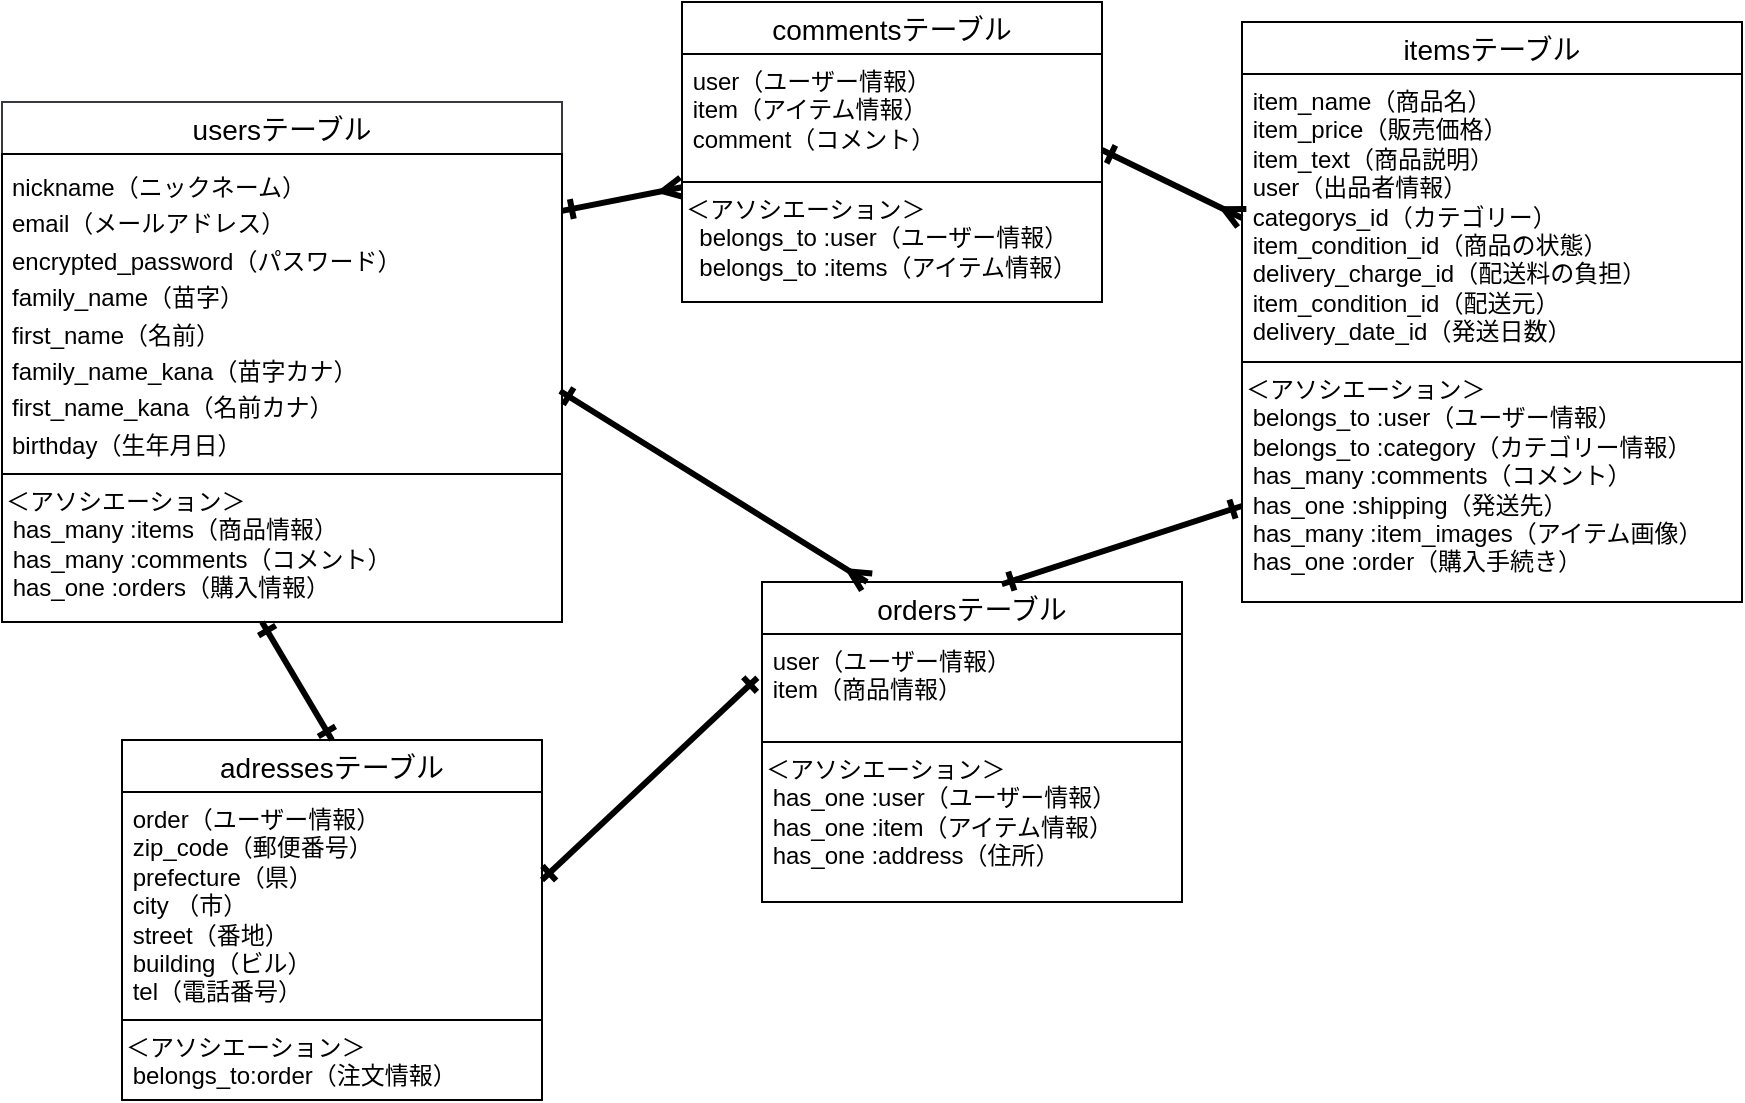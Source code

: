 <mxfile>
    <diagram id="itxwUqQJcCrAALwELdxe" name="ページ1">
        <mxGraphModel dx="447" dy="468" grid="1" gridSize="10" guides="1" tooltips="1" connect="1" arrows="1" fold="1" page="1" pageScale="1" pageWidth="2000" pageHeight="1500" background="#ffffff" math="0" shadow="0">
            <root>
                <mxCell id="0"/>
                <mxCell id="1" parent="0"/>
                <mxCell id="47" style="edgeStyle=none;html=1;strokeWidth=3;endArrow=ERmany;endFill=0;startArrow=ERone;startFill=0;strokeColor=#000000;" parent="1" edge="1">
                    <mxGeometry relative="1" as="geometry">
                        <mxPoint x="410" y="344.459" as="sourcePoint"/>
                        <mxPoint x="470" y="332.656" as="targetPoint"/>
                    </mxGeometry>
                </mxCell>
                <mxCell id="2" value="usersテーブル" style="swimlane;fontStyle=0;childLayout=stackLayout;horizontal=1;startSize=26;horizontalStack=0;resizeParent=1;resizeParentMax=0;resizeLast=0;collapsible=1;marginBottom=0;align=center;fontSize=14;fillColor=#FFFFFF;strokeColor=#36393d;fontColor=#000000;" parent="1" vertex="1">
                    <mxGeometry x="130" y="290" width="280" height="260" as="geometry"/>
                </mxCell>
                <mxCell id="75" value="&lt;table style=&quot;&quot; class=&quot;simple-table&quot; id=&quot;9bd185af-1321-4c39-ab8a-a43b24b46830&quot;&gt;&lt;tbody&gt;&lt;tr id=&quot;a2c3a442-52ed-4d08-809d-d97ec05c8d3c&quot;&gt;&lt;td style=&quot;width: 248px;&quot; class=&quot;&quot; id=&quot;:SyN&quot;&gt;nickname（ニックネーム）&lt;/td&gt;&lt;/tr&gt;&lt;tr id=&quot;347a06f4-fe62-43ce-8f1f-9031ac4db5f0&quot;&gt;&lt;td style=&quot;width: 248px;&quot; class=&quot;&quot; id=&quot;:SyN&quot;&gt;email（メールアドレス）&lt;/td&gt;&lt;/tr&gt;&lt;tr id=&quot;c9671967-ed56-4b54-a96a-01b75f40e549&quot;&gt;&lt;td style=&quot;width: 248px;&quot; class=&quot;&quot; id=&quot;:SyN&quot;&gt;encrypted_password（パスワード）&lt;/td&gt;&lt;/tr&gt;&lt;tr id=&quot;ae64fb5e-827f-4219-a7c3-fcb88f4b489c&quot;&gt;&lt;td style=&quot;width: 248px;&quot; class=&quot;&quot; id=&quot;:SyN&quot;&gt;family_name（苗字）&lt;/td&gt;&lt;/tr&gt;&lt;tr id=&quot;817beb4f-c22e-435a-bb0d-8ec43aee03ff&quot;&gt;&lt;td style=&quot;width: 248px;&quot; class=&quot;&quot; id=&quot;:SyN&quot;&gt;first_name（名前）&lt;/td&gt;&lt;/tr&gt;&lt;tr id=&quot;5f4b0c21-7f36-498a-b97f-b03def7bd669&quot;&gt;&lt;td style=&quot;width: 248px;&quot; class=&quot;&quot; id=&quot;:SyN&quot;&gt;family_name_kana（苗字カナ）&lt;/td&gt;&lt;/tr&gt;&lt;tr id=&quot;3c18e8ee-b369-42ff-94bb-101354c91507&quot;&gt;&lt;td style=&quot;width: 248px;&quot; class=&quot;&quot; id=&quot;:SyN&quot;&gt;first_name_kana（名前カナ）&lt;/td&gt;&lt;/tr&gt;&lt;tr id=&quot;883e62f7-6aa8-416e-98df-8fdb998d4b7d&quot;&gt;&lt;td style=&quot;width: 248px;&quot; class=&quot;&quot; id=&quot;:SyN&quot;&gt;birthday（生年月日）&lt;/td&gt;&lt;/tr&gt;&lt;/tbody&gt;&lt;/table&gt;" style="text;whiteSpace=wrap;html=1;align=left;fillColor=#FFFFFF;fontColor=#000000;strokeColor=#000000;" parent="2" vertex="1">
                    <mxGeometry y="26" width="280" height="160" as="geometry"/>
                </mxCell>
                <mxCell id="8" value="&lt;div&gt;＜アソシエーション＞&lt;/div&gt;&lt;div&gt;&amp;nbsp;has_many :items（商品情報）&lt;/div&gt;&lt;div&gt;&amp;nbsp;has_many :comments（コメント）&lt;/div&gt;&lt;div&gt;&amp;nbsp;has_one :orders（購入情報）&lt;/div&gt;" style="text;whiteSpace=wrap;html=1;align=left;fillColor=#FFFFFF;fontColor=#000000;strokeColor=#000000;" parent="2" vertex="1">
                    <mxGeometry y="186" width="280" height="74" as="geometry"/>
                </mxCell>
                <mxCell id="9" value="itemsテーブル" style="swimlane;fontStyle=0;childLayout=stackLayout;horizontal=1;startSize=26;horizontalStack=0;resizeParent=1;resizeParentMax=0;resizeLast=0;collapsible=1;marginBottom=0;align=center;fontSize=14;labelBackgroundColor=none;fillColor=#FFFFFF;strokeColor=#000000;fontColor=#000000;" parent="1" vertex="1">
                    <mxGeometry x="750" y="250" width="250" height="290" as="geometry"/>
                </mxCell>
                <mxCell id="13" value="&amp;nbsp;item_name（商品名）&lt;br&gt;&amp;nbsp;item_price（販売価格）&lt;br&gt;&amp;nbsp;item_text（商品説明）&lt;br&gt;&amp;nbsp;user（出品者情報）&lt;br&gt;&amp;nbsp;categorys_id（カテゴリー）&lt;br&gt;&amp;nbsp;item_condition_id（商品の状態）&lt;br&gt;&amp;nbsp;delivery_charge_id（配送料の負担）&lt;br&gt;&amp;nbsp;item_condition_id（配送元）&lt;br&gt;&amp;nbsp;delivery_date_id（発送日数）" style="text;whiteSpace=wrap;html=1;fillColor=#FFFFFF;fontColor=#000000;strokeColor=#000000;" parent="9" vertex="1">
                    <mxGeometry y="26" width="250" height="144" as="geometry"/>
                </mxCell>
                <mxCell id="15" value="＜アソシエーション＞&#10; belongs_to :user（ユーザー情報）&#10; belongs_to :category（カテゴリー情報）&#10; has_many :comments（コメント）&#10; has_one :shipping（発送先）&#10; has_many :item_images（アイテム画像）&#10; has_one :order（購入手続き）" style="text;whiteSpace=wrap;html=1;fillColor=#FFFFFF;fontColor=#000000;strokeColor=#000000;" parent="9" vertex="1">
                    <mxGeometry y="170" width="250" height="120" as="geometry"/>
                </mxCell>
                <mxCell id="28" value="commentsテーブル" style="swimlane;fontStyle=0;childLayout=stackLayout;horizontal=1;startSize=26;horizontalStack=0;resizeParent=1;resizeParentMax=0;resizeLast=0;collapsible=1;marginBottom=0;align=center;fontSize=14;labelBackgroundColor=none;fillColor=#FFFFFF;fontColor=#000000;strokeColor=#000000;" parent="1" vertex="1">
                    <mxGeometry x="470" y="240" width="210" height="150" as="geometry"/>
                </mxCell>
                <mxCell id="29" value="&amp;nbsp;user（ユーザー情報）&amp;nbsp;&lt;br&gt;&lt;table class=&quot;simple-table&quot; id=&quot;c509d5a9-f7ad-4049-bf6b-777b817cd967&quot;&gt;&lt;/table&gt;&amp;nbsp;item（アイテム情報）&lt;table class=&quot;simple-table&quot; id=&quot;c509d5a9-f7ad-4049-bf6b-777b817cd967&quot;&gt;&lt;/table&gt;&amp;nbsp;comment（コメント）&lt;table class=&quot;simple-table&quot; id=&quot;c509d5a9-f7ad-4049-bf6b-777b817cd967&quot;&gt;&lt;/table&gt;" style="text;whiteSpace=wrap;html=1;fontColor=#000000;fillColor=#FFFFFF;strokeColor=#000000;" parent="28" vertex="1">
                    <mxGeometry y="26" width="210" height="64" as="geometry"/>
                </mxCell>
                <mxCell id="30" value="&lt;div&gt;＜アソシエーション＞&lt;/div&gt;&lt;div&gt;&amp;nbsp; belongs_to :user（ユーザー情報）&amp;nbsp;&lt;/div&gt;&lt;div&gt;&amp;nbsp; belongs_to :items（アイテム情報）&lt;/div&gt;" style="text;whiteSpace=wrap;html=1;fontColor=#000000;fillColor=#FFFFFF;strokeColor=#000000;" parent="28" vertex="1">
                    <mxGeometry y="90" width="210" height="60" as="geometry"/>
                </mxCell>
                <mxCell id="32" value="ordersテーブル" style="swimlane;fontStyle=0;childLayout=stackLayout;horizontal=1;startSize=26;horizontalStack=0;resizeParent=1;resizeParentMax=0;resizeLast=0;collapsible=1;marginBottom=0;align=center;fontSize=14;labelBackgroundColor=none;fillColor=#FFFFFF;fontColor=#000000;strokeColor=#000000;" parent="1" vertex="1">
                    <mxGeometry x="510" y="530" width="210" height="160" as="geometry"/>
                </mxCell>
                <mxCell id="33" value="&lt;div&gt;&amp;nbsp;user（ユーザー情報）&lt;/div&gt;&lt;div&gt;&amp;nbsp;item（商品情報）&lt;/div&gt;" style="text;whiteSpace=wrap;html=1;fillColor=#FFFFFF;fontColor=#000000;strokeColor=#000000;" parent="32" vertex="1">
                    <mxGeometry y="26" width="210" height="54" as="geometry"/>
                </mxCell>
                <mxCell id="42" value="&lt;div&gt;＜アソシエーション＞&lt;/div&gt;&lt;div&gt;&amp;nbsp;has_one :user（ユーザー情報）&lt;/div&gt;&lt;div&gt;&amp;nbsp;has_one :item（アイテム情報）&lt;br&gt;&amp;nbsp;has_one :address（住所）&lt;/div&gt;" style="text;whiteSpace=wrap;html=1;fillColor=#FFFFFF;fontColor=#000000;strokeColor=#000000;" parent="32" vertex="1">
                    <mxGeometry y="80" width="210" height="80" as="geometry"/>
                </mxCell>
                <mxCell id="48" style="edgeStyle=none;html=1;strokeWidth=3;endArrow=ERmany;endFill=0;startArrow=ERone;startFill=0;strokeColor=#000000;exitX=1;exitY=0.25;exitDx=0;exitDy=0;entryX=0.25;entryY=0;entryDx=0;entryDy=0;" parent="1" target="32" edge="1">
                    <mxGeometry relative="1" as="geometry">
                        <mxPoint x="409" y="434.5" as="sourcePoint"/>
                        <mxPoint x="571.95" y="533" as="targetPoint"/>
                    </mxGeometry>
                </mxCell>
                <mxCell id="49" style="edgeStyle=none;html=1;strokeWidth=3;endArrow=ERmany;endFill=0;startArrow=ERone;startFill=0;entryX=0;entryY=0.5;entryDx=0;entryDy=0;strokeColor=#000000;exitX=1;exitY=0.75;exitDx=0;exitDy=0;" parent="1" source="29" target="13" edge="1">
                    <mxGeometry relative="1" as="geometry">
                        <mxPoint x="690" y="210" as="sourcePoint"/>
                        <mxPoint x="535.271" y="160" as="targetPoint"/>
                    </mxGeometry>
                </mxCell>
                <mxCell id="54" style="edgeStyle=none;html=1;strokeWidth=3;startArrow=ERone;startFill=0;endArrow=ERone;endFill=0;strokeColor=#000000;exitX=0.571;exitY=0.007;exitDx=0;exitDy=0;exitPerimeter=0;entryX=0;entryY=0.6;entryDx=0;entryDy=0;entryPerimeter=0;" parent="1" source="32" target="15" edge="1">
                    <mxGeometry relative="1" as="geometry">
                        <mxPoint x="670" y="591" as="sourcePoint"/>
                        <mxPoint x="750" y="501" as="targetPoint"/>
                    </mxGeometry>
                </mxCell>
                <mxCell id="58" value="adressesテーブル" style="swimlane;fontStyle=0;childLayout=stackLayout;horizontal=1;startSize=26;horizontalStack=0;resizeParent=1;resizeParentMax=0;resizeLast=0;collapsible=1;marginBottom=0;align=center;fontSize=14;labelBackgroundColor=none;fillColor=#FFFFFF;fontColor=#000000;strokeColor=#000000;" parent="1" vertex="1">
                    <mxGeometry x="190" y="609" width="210" height="140" as="geometry"/>
                </mxCell>
                <mxCell id="59" value="&lt;div&gt;&amp;nbsp;order（ユーザー情報）&lt;/div&gt;&lt;div&gt;&amp;nbsp;zip_code（郵便番号）&amp;nbsp;&lt;/div&gt;&lt;div&gt;&amp;nbsp;prefecture（県）&lt;br&gt;&lt;/div&gt;&lt;div&gt;&amp;nbsp;city&amp;nbsp;（市）&lt;/div&gt;&lt;div&gt;&amp;nbsp;street（番地）&lt;br&gt;&lt;/div&gt;&lt;div&gt;&amp;nbsp;building（ビル）&lt;/div&gt;&lt;div&gt;&amp;nbsp;tel（電話番号）&lt;/div&gt;" style="text;whiteSpace=wrap;html=1;fillColor=#FFFFFF;fontColor=#000000;strokeColor=#000000;" parent="58" vertex="1">
                    <mxGeometry y="26" width="210" height="114" as="geometry"/>
                </mxCell>
                <mxCell id="61" style="edgeStyle=none;html=1;exitX=0.5;exitY=0;exitDx=0;exitDy=0;strokeWidth=3;startArrow=ERone;startFill=0;endArrow=ERone;endFill=0;strokeColor=#000000;entryX=0.25;entryY=1;entryDx=0;entryDy=0;" parent="58" source="58" edge="1">
                    <mxGeometry relative="1" as="geometry">
                        <mxPoint x="90" y="151" as="sourcePoint"/>
                        <mxPoint x="70" y="-59" as="targetPoint"/>
                    </mxGeometry>
                </mxCell>
                <mxCell id="62" style="edgeStyle=none;html=1;strokeWidth=3;startArrow=ERone;startFill=0;endArrow=ERone;endFill=0;strokeColor=#000000;entryX=-0.011;entryY=0.405;entryDx=0;entryDy=0;entryPerimeter=0;exitX=1;exitY=0.5;exitDx=0;exitDy=0;" parent="1" source="58" target="33" edge="1">
                    <mxGeometry relative="1" as="geometry">
                        <mxPoint x="460" y="690" as="sourcePoint"/>
                        <mxPoint x="383.168" y="770" as="targetPoint"/>
                    </mxGeometry>
                </mxCell>
                <mxCell id="60" value="&lt;div&gt;＜アソシエーション＞&lt;/div&gt;&lt;div&gt;&amp;nbsp;belongs_to:order（注文情報）&lt;/div&gt;" style="text;whiteSpace=wrap;html=1;fillColor=#FFFFFF;fontColor=#000000;strokeColor=#000000;" parent="1" vertex="1">
                    <mxGeometry x="190" y="749" width="210" height="40" as="geometry"/>
                </mxCell>
                <mxCell id="63" style="edgeStyle=none;html=1;exitX=0.5;exitY=1;exitDx=0;exitDy=0;" parent="1" source="59" target="60" edge="1">
                    <mxGeometry relative="1" as="geometry"/>
                </mxCell>
            </root>
        </mxGraphModel>
    </diagram>
</mxfile>